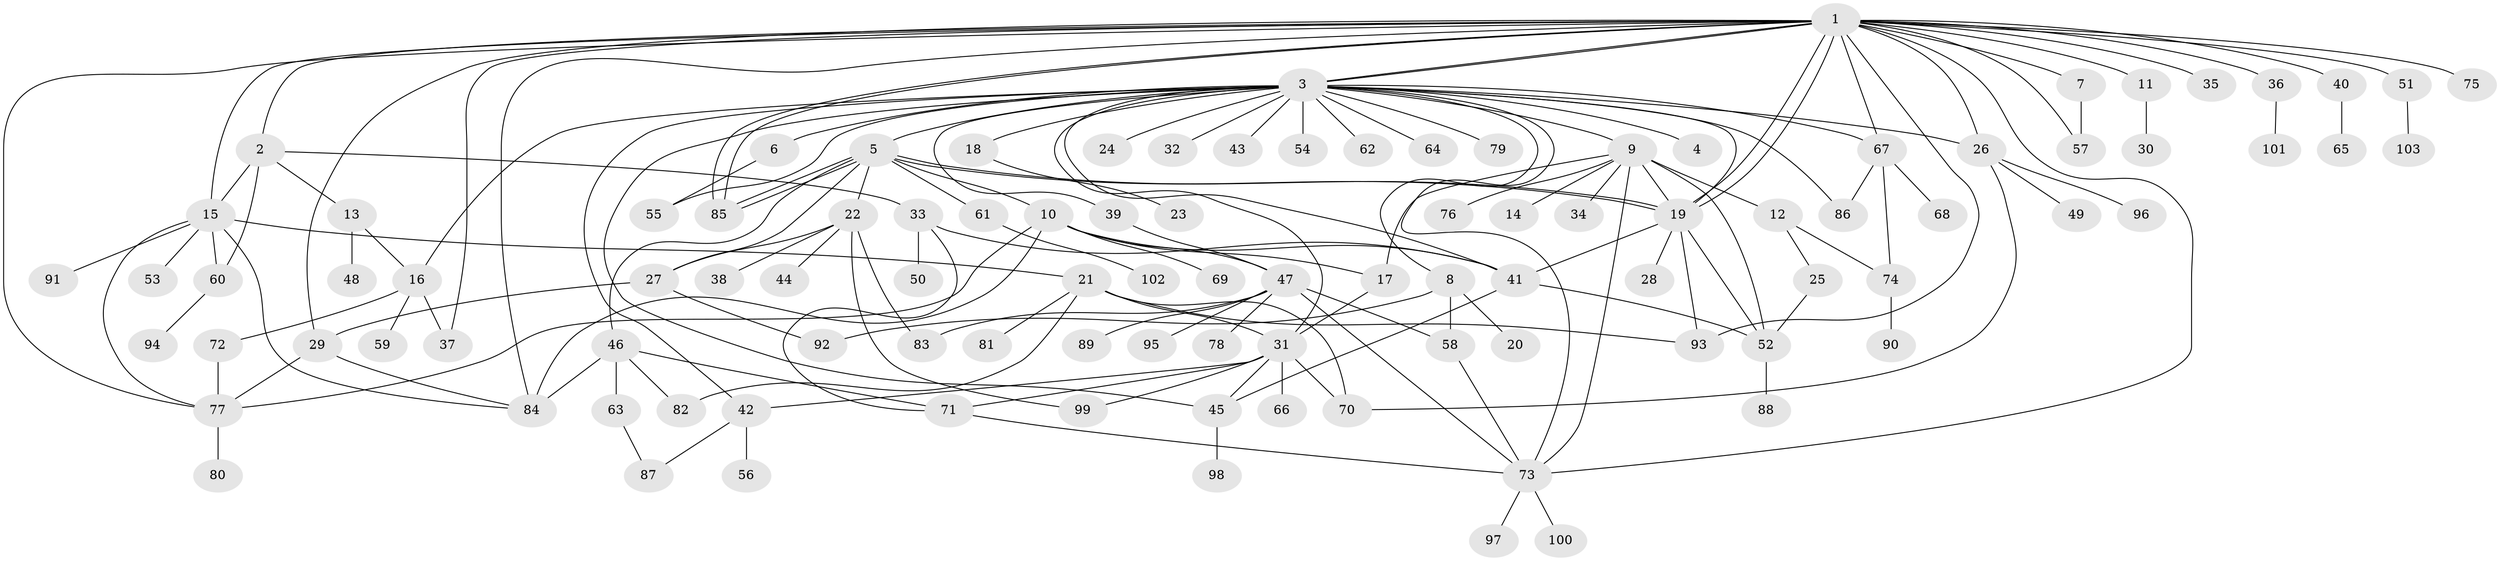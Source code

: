 // coarse degree distribution, {19: 0.019230769230769232, 5: 0.038461538461538464, 15: 0.019230769230769232, 3: 0.1346153846153846, 14: 0.019230769230769232, 8: 0.057692307692307696, 4: 0.15384615384615385, 1: 0.3269230769230769, 2: 0.11538461538461539, 7: 0.038461538461538464, 6: 0.07692307692307693}
// Generated by graph-tools (version 1.1) at 2025/50/03/04/25 22:50:44]
// undirected, 103 vertices, 161 edges
graph export_dot {
  node [color=gray90,style=filled];
  1;
  2;
  3;
  4;
  5;
  6;
  7;
  8;
  9;
  10;
  11;
  12;
  13;
  14;
  15;
  16;
  17;
  18;
  19;
  20;
  21;
  22;
  23;
  24;
  25;
  26;
  27;
  28;
  29;
  30;
  31;
  32;
  33;
  34;
  35;
  36;
  37;
  38;
  39;
  40;
  41;
  42;
  43;
  44;
  45;
  46;
  47;
  48;
  49;
  50;
  51;
  52;
  53;
  54;
  55;
  56;
  57;
  58;
  59;
  60;
  61;
  62;
  63;
  64;
  65;
  66;
  67;
  68;
  69;
  70;
  71;
  72;
  73;
  74;
  75;
  76;
  77;
  78;
  79;
  80;
  81;
  82;
  83;
  84;
  85;
  86;
  87;
  88;
  89;
  90;
  91;
  92;
  93;
  94;
  95;
  96;
  97;
  98;
  99;
  100;
  101;
  102;
  103;
  1 -- 2;
  1 -- 3;
  1 -- 3;
  1 -- 7;
  1 -- 11;
  1 -- 15;
  1 -- 19;
  1 -- 19;
  1 -- 26;
  1 -- 29;
  1 -- 35;
  1 -- 36;
  1 -- 37;
  1 -- 40;
  1 -- 51;
  1 -- 57;
  1 -- 67;
  1 -- 73;
  1 -- 75;
  1 -- 77;
  1 -- 84;
  1 -- 85;
  1 -- 85;
  1 -- 93;
  2 -- 13;
  2 -- 15;
  2 -- 33;
  2 -- 60;
  3 -- 4;
  3 -- 5;
  3 -- 6;
  3 -- 8;
  3 -- 9;
  3 -- 16;
  3 -- 18;
  3 -- 19;
  3 -- 24;
  3 -- 26;
  3 -- 31;
  3 -- 32;
  3 -- 39;
  3 -- 41;
  3 -- 42;
  3 -- 43;
  3 -- 45;
  3 -- 54;
  3 -- 55;
  3 -- 62;
  3 -- 64;
  3 -- 67;
  3 -- 73;
  3 -- 79;
  3 -- 86;
  5 -- 10;
  5 -- 19;
  5 -- 19;
  5 -- 22;
  5 -- 27;
  5 -- 46;
  5 -- 61;
  5 -- 85;
  5 -- 85;
  6 -- 55;
  7 -- 57;
  8 -- 20;
  8 -- 58;
  8 -- 92;
  9 -- 12;
  9 -- 14;
  9 -- 17;
  9 -- 19;
  9 -- 34;
  9 -- 52;
  9 -- 73;
  9 -- 76;
  10 -- 17;
  10 -- 41;
  10 -- 47;
  10 -- 69;
  10 -- 77;
  10 -- 84;
  11 -- 30;
  12 -- 25;
  12 -- 74;
  13 -- 16;
  13 -- 48;
  15 -- 21;
  15 -- 53;
  15 -- 60;
  15 -- 77;
  15 -- 84;
  15 -- 91;
  16 -- 37;
  16 -- 59;
  16 -- 72;
  17 -- 31;
  18 -- 23;
  19 -- 28;
  19 -- 41;
  19 -- 52;
  19 -- 93;
  21 -- 31;
  21 -- 70;
  21 -- 81;
  21 -- 82;
  21 -- 93;
  22 -- 27;
  22 -- 38;
  22 -- 44;
  22 -- 83;
  22 -- 99;
  25 -- 52;
  26 -- 49;
  26 -- 70;
  26 -- 96;
  27 -- 29;
  27 -- 92;
  29 -- 77;
  29 -- 84;
  31 -- 42;
  31 -- 45;
  31 -- 66;
  31 -- 70;
  31 -- 71;
  31 -- 99;
  33 -- 41;
  33 -- 50;
  33 -- 71;
  36 -- 101;
  39 -- 47;
  40 -- 65;
  41 -- 45;
  41 -- 52;
  42 -- 56;
  42 -- 87;
  45 -- 98;
  46 -- 63;
  46 -- 71;
  46 -- 82;
  46 -- 84;
  47 -- 58;
  47 -- 73;
  47 -- 78;
  47 -- 83;
  47 -- 89;
  47 -- 95;
  51 -- 103;
  52 -- 88;
  58 -- 73;
  60 -- 94;
  61 -- 102;
  63 -- 87;
  67 -- 68;
  67 -- 74;
  67 -- 86;
  71 -- 73;
  72 -- 77;
  73 -- 97;
  73 -- 100;
  74 -- 90;
  77 -- 80;
}
